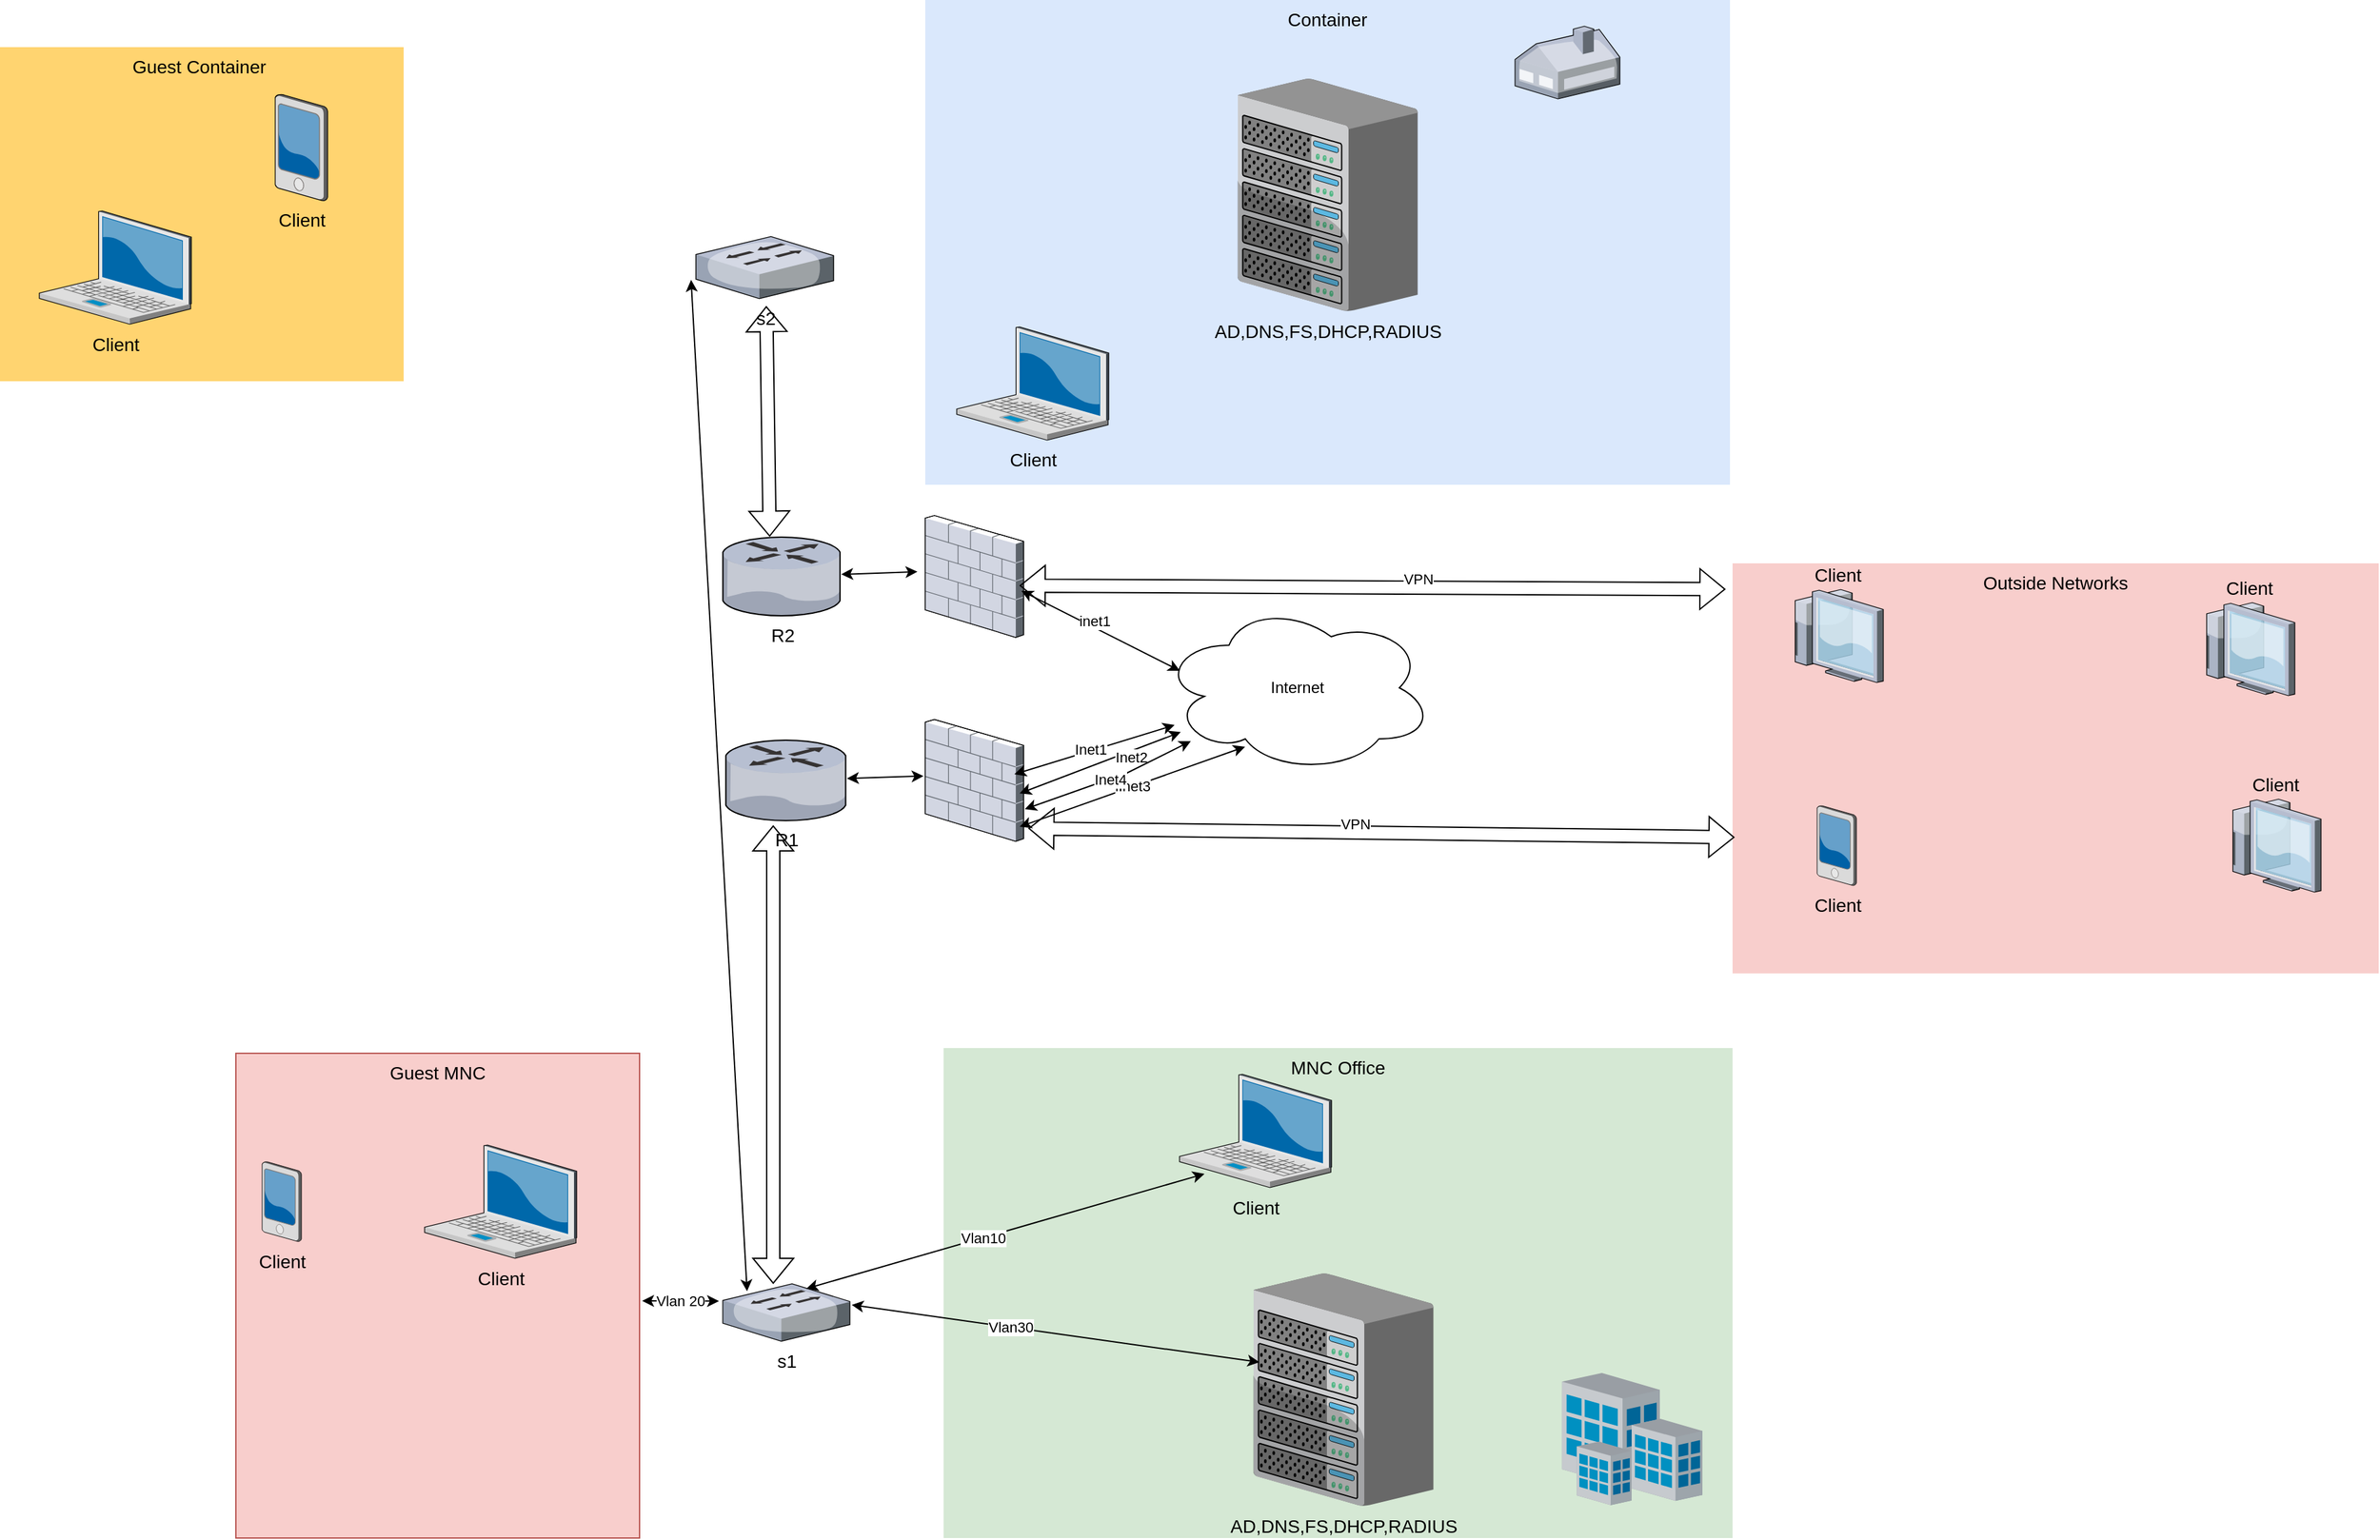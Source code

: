 <mxfile version="20.0.4" type="github">
  <diagram id="_-JrjZ2dv5hbRWvAeERj" name="Страница 1">
    <mxGraphModel dx="2184" dy="808" grid="1" gridSize="10" guides="1" tooltips="1" connect="1" arrows="1" fold="1" page="1" pageScale="1" pageWidth="827" pageHeight="1169" math="0" shadow="0">
      <root>
        <mxCell id="0" />
        <mxCell id="1" parent="0" />
        <mxCell id="vsuYrxshnyL55VWC4-Kn-1" value="R2" style="verticalLabelPosition=bottom;aspect=fixed;html=1;verticalAlign=top;strokeColor=none;shape=mxgraph.citrix.router;fillColor=#66B2FF;gradientColor=#0066CC;fontSize=14;" vertex="1" parent="1">
          <mxGeometry x="381.5" y="430" width="90.41" height="60" as="geometry" />
        </mxCell>
        <mxCell id="vsuYrxshnyL55VWC4-Kn-2" value="MNC Office" style="whiteSpace=wrap;html=1;fillColor=#d5e8d4;fontSize=14;strokeColor=none;verticalAlign=top;" vertex="1" parent="1">
          <mxGeometry x="550" y="820" width="602" height="374" as="geometry" />
        </mxCell>
        <mxCell id="vsuYrxshnyL55VWC4-Kn-3" value="AD,DNS,FS,DHCP,RADIUS" style="verticalLabelPosition=bottom;aspect=fixed;html=1;verticalAlign=top;strokeColor=none;shape=mxgraph.citrix.chassis;fillColor=#66B2FF;gradientColor=#0066CC;fontSize=14;" vertex="1" parent="1">
          <mxGeometry x="786.25" y="992" width="137.5" height="177.5" as="geometry" />
        </mxCell>
        <mxCell id="vsuYrxshnyL55VWC4-Kn-6" value="" style="verticalLabelPosition=bottom;aspect=fixed;html=1;verticalAlign=top;strokeColor=none;shape=mxgraph.citrix.site;fillColor=#66B2FF;gradientColor=#0066CC;fontSize=14;" vertex="1" parent="1">
          <mxGeometry x="1022" y="1068" width="107" height="101" as="geometry" />
        </mxCell>
        <mxCell id="vsuYrxshnyL55VWC4-Kn-7" value="Outside Networks" style="whiteSpace=wrap;html=1;fillColor=#f8cecc;fontSize=14;strokeColor=none;verticalAlign=top;" vertex="1" parent="1">
          <mxGeometry x="1152" y="450" width="493" height="313" as="geometry" />
        </mxCell>
        <mxCell id="vsuYrxshnyL55VWC4-Kn-12" value="Client" style="verticalLabelPosition=top;aspect=fixed;html=1;verticalAlign=bottom;strokeColor=none;shape=mxgraph.citrix.thin_client;fillColor=#66B2FF;gradientColor=#0066CC;fontSize=14;labelPosition=center;align=center;" vertex="1" parent="1">
          <mxGeometry x="1530" y="630" width="71" height="71" as="geometry" />
        </mxCell>
        <mxCell id="vsuYrxshnyL55VWC4-Kn-13" value="Client" style="verticalLabelPosition=top;aspect=fixed;html=1;verticalAlign=bottom;strokeColor=none;shape=mxgraph.citrix.thin_client;fillColor=#66B2FF;gradientColor=#0066CC;fontSize=14;labelPosition=center;align=center;" vertex="1" parent="1">
          <mxGeometry x="1510" y="480" width="71" height="71" as="geometry" />
        </mxCell>
        <mxCell id="vsuYrxshnyL55VWC4-Kn-14" value="Client" style="verticalLabelPosition=top;aspect=fixed;html=1;verticalAlign=bottom;strokeColor=none;shape=mxgraph.citrix.thin_client;fillColor=#66B2FF;gradientColor=#0066CC;fontSize=14;labelPosition=center;align=center;" vertex="1" parent="1">
          <mxGeometry x="1196" y="470" width="71" height="71" as="geometry" />
        </mxCell>
        <mxCell id="vsuYrxshnyL55VWC4-Kn-15" value="Container" style="whiteSpace=wrap;html=1;fillColor=#dae8fc;fontSize=14;strokeColor=none;verticalAlign=top;" vertex="1" parent="1">
          <mxGeometry x="536" y="20" width="614" height="370" as="geometry" />
        </mxCell>
        <mxCell id="vsuYrxshnyL55VWC4-Kn-16" value="Client" style="verticalLabelPosition=bottom;aspect=fixed;html=1;verticalAlign=top;strokeColor=none;shape=mxgraph.citrix.laptop_2;fillColor=#66B2FF;gradientColor=#0066CC;fontSize=14;" vertex="1" parent="1">
          <mxGeometry x="560.0" y="269.5" width="116" height="86.5" as="geometry" />
        </mxCell>
        <mxCell id="vsuYrxshnyL55VWC4-Kn-18" value="" style="verticalLabelPosition=bottom;aspect=fixed;html=1;verticalAlign=top;strokeColor=none;shape=mxgraph.citrix.home_office;fillColor=#66B2FF;gradientColor=#0066CC;fontSize=14;" vertex="1" parent="1">
          <mxGeometry x="986" y="40" width="80" height="55.5" as="geometry" />
        </mxCell>
        <mxCell id="vsuYrxshnyL55VWC4-Kn-20" value="s2" style="verticalLabelPosition=bottom;aspect=fixed;html=1;verticalAlign=top;strokeColor=none;shape=mxgraph.citrix.switch;fillColor=#66B2FF;gradientColor=#0066CC;fontSize=14;" vertex="1" parent="1">
          <mxGeometry x="361" y="200.55" width="105.05" height="47.39" as="geometry" />
        </mxCell>
        <mxCell id="vsuYrxshnyL55VWC4-Kn-21" value="R1" style="verticalLabelPosition=bottom;aspect=fixed;html=1;verticalAlign=top;strokeColor=none;shape=mxgraph.citrix.router;fillColor=#66B2FF;gradientColor=#0066CC;fontSize=14;" vertex="1" parent="1">
          <mxGeometry x="383.75" y="585" width="92.5" height="61.39" as="geometry" />
        </mxCell>
        <mxCell id="vsuYrxshnyL55VWC4-Kn-22" value="Internet" style="ellipse;shape=cloud;whiteSpace=wrap;html=1;align=center;" vertex="1" parent="1">
          <mxGeometry x="715.75" y="480" width="208" height="130" as="geometry" />
        </mxCell>
        <mxCell id="vsuYrxshnyL55VWC4-Kn-23" value="s1" style="verticalLabelPosition=bottom;aspect=fixed;html=1;verticalAlign=top;strokeColor=none;shape=mxgraph.citrix.switch;fillColor=#66B2FF;gradientColor=#0066CC;fontSize=14;" vertex="1" parent="1">
          <mxGeometry x="381.5" y="1000" width="97" height="43.76" as="geometry" />
        </mxCell>
        <mxCell id="vsuYrxshnyL55VWC4-Kn-24" value="AD,DNS,FS,DHCP,RADIUS" style="verticalLabelPosition=bottom;aspect=fixed;html=1;verticalAlign=top;strokeColor=none;shape=mxgraph.citrix.chassis;fillColor=#66B2FF;gradientColor=#0066CC;fontSize=14;" vertex="1" parent="1">
          <mxGeometry x="774.25" y="80" width="137.5" height="177.5" as="geometry" />
        </mxCell>
        <mxCell id="vsuYrxshnyL55VWC4-Kn-26" value="Guest Container&amp;nbsp;" style="whiteSpace=wrap;html=1;fillColor=#FFD470;gradientColor=none;fontSize=14;strokeColor=none;verticalAlign=top;" vertex="1" parent="1">
          <mxGeometry x="-170" y="56" width="308" height="255" as="geometry" />
        </mxCell>
        <mxCell id="vsuYrxshnyL55VWC4-Kn-27" value="Client" style="verticalLabelPosition=bottom;aspect=fixed;html=1;verticalAlign=top;strokeColor=none;shape=mxgraph.citrix.pda;fillColor=#66B2FF;gradientColor=#0066CC;fontSize=14;" vertex="1" parent="1">
          <mxGeometry x="40" y="92" width="40" height="81.33" as="geometry" />
        </mxCell>
        <mxCell id="vsuYrxshnyL55VWC4-Kn-28" value="Client" style="verticalLabelPosition=bottom;aspect=fixed;html=1;verticalAlign=top;strokeColor=none;shape=mxgraph.citrix.laptop_2;fillColor=#66B2FF;gradientColor=#0066CC;fontSize=14;" vertex="1" parent="1">
          <mxGeometry x="-140.0" y="181" width="116" height="86.5" as="geometry" />
        </mxCell>
        <mxCell id="vsuYrxshnyL55VWC4-Kn-29" value="Guest MNC" style="whiteSpace=wrap;html=1;fillColor=#f8cecc;fontSize=14;strokeColor=#b85450;verticalAlign=top;" vertex="1" parent="1">
          <mxGeometry x="10" y="824" width="308" height="370" as="geometry" />
        </mxCell>
        <mxCell id="vsuYrxshnyL55VWC4-Kn-30" value="Client" style="verticalLabelPosition=bottom;aspect=fixed;html=1;verticalAlign=top;strokeColor=none;shape=mxgraph.citrix.pda;fillColor=#66B2FF;gradientColor=#0066CC;fontSize=14;" vertex="1" parent="1">
          <mxGeometry x="30" y="906.75" width="30" height="61" as="geometry" />
        </mxCell>
        <mxCell id="vsuYrxshnyL55VWC4-Kn-31" value="Client" style="verticalLabelPosition=bottom;aspect=fixed;html=1;verticalAlign=top;strokeColor=none;shape=mxgraph.citrix.laptop_2;fillColor=#66B2FF;gradientColor=#0066CC;fontSize=14;" vertex="1" parent="1">
          <mxGeometry x="154.0" y="894" width="116" height="86.5" as="geometry" />
        </mxCell>
        <mxCell id="vsuYrxshnyL55VWC4-Kn-36" value="Client" style="verticalLabelPosition=bottom;aspect=fixed;html=1;verticalAlign=top;strokeColor=none;shape=mxgraph.citrix.pda;fillColor=#66B2FF;gradientColor=#0066CC;fontSize=14;" vertex="1" parent="1">
          <mxGeometry x="1216.5" y="635" width="30" height="61" as="geometry" />
        </mxCell>
        <mxCell id="vsuYrxshnyL55VWC4-Kn-47" value="" style="endArrow=classic;startArrow=classic;html=1;rounded=0;entryX=0.034;entryY=0.382;entryDx=0;entryDy=0;entryPerimeter=0;exitX=1.014;exitY=0.366;exitDx=0;exitDy=0;exitPerimeter=0;" edge="1" parent="1" source="vsuYrxshnyL55VWC4-Kn-23" target="vsuYrxshnyL55VWC4-Kn-3">
          <mxGeometry width="50" height="50" relative="1" as="geometry">
            <mxPoint x="490" y="1014" as="sourcePoint" />
            <mxPoint x="500" y="1100" as="targetPoint" />
          </mxGeometry>
        </mxCell>
        <mxCell id="vsuYrxshnyL55VWC4-Kn-51" value="Vlan30" style="edgeLabel;html=1;align=center;verticalAlign=middle;resizable=0;points=[];" vertex="1" connectable="0" parent="vsuYrxshnyL55VWC4-Kn-47">
          <mxGeometry x="-0.224" relative="1" as="geometry">
            <mxPoint as="offset" />
          </mxGeometry>
        </mxCell>
        <mxCell id="vsuYrxshnyL55VWC4-Kn-48" value="" style="endArrow=classic;startArrow=classic;html=1;rounded=0;exitX=0.657;exitY=0.083;exitDx=0;exitDy=0;exitPerimeter=0;entryX=0.164;entryY=0.879;entryDx=0;entryDy=0;entryPerimeter=0;" edge="1" parent="1" source="vsuYrxshnyL55VWC4-Kn-23" target="vsuYrxshnyL55VWC4-Kn-49">
          <mxGeometry width="50" height="50" relative="1" as="geometry">
            <mxPoint x="430" y="950" as="sourcePoint" />
            <mxPoint x="470" y="920" as="targetPoint" />
          </mxGeometry>
        </mxCell>
        <mxCell id="vsuYrxshnyL55VWC4-Kn-52" value="Vlan10" style="edgeLabel;html=1;align=center;verticalAlign=middle;resizable=0;points=[];" vertex="1" connectable="0" parent="vsuYrxshnyL55VWC4-Kn-48">
          <mxGeometry x="-0.115" relative="1" as="geometry">
            <mxPoint as="offset" />
          </mxGeometry>
        </mxCell>
        <mxCell id="vsuYrxshnyL55VWC4-Kn-49" value="Client" style="verticalLabelPosition=bottom;aspect=fixed;html=1;verticalAlign=top;strokeColor=none;shape=mxgraph.citrix.laptop_2;fillColor=#66B2FF;gradientColor=#0066CC;fontSize=14;" vertex="1" parent="1">
          <mxGeometry x="730.0" y="840" width="116" height="86.5" as="geometry" />
        </mxCell>
        <mxCell id="vsuYrxshnyL55VWC4-Kn-50" value="Vlan 20" style="endArrow=classic;startArrow=classic;html=1;rounded=0;entryX=-0.03;entryY=0.3;entryDx=0;entryDy=0;entryPerimeter=0;" edge="1" parent="1" target="vsuYrxshnyL55VWC4-Kn-23">
          <mxGeometry width="50" height="50" relative="1" as="geometry">
            <mxPoint x="320" y="1013" as="sourcePoint" />
            <mxPoint x="450" y="890" as="targetPoint" />
          </mxGeometry>
        </mxCell>
        <mxCell id="vsuYrxshnyL55VWC4-Kn-54" value="" style="shape=flexArrow;endArrow=classic;startArrow=classic;html=1;rounded=0;exitX=0.397;exitY=0;exitDx=0;exitDy=0;exitPerimeter=0;" edge="1" parent="1" source="vsuYrxshnyL55VWC4-Kn-23">
          <mxGeometry width="100" height="100" relative="1" as="geometry">
            <mxPoint x="350" y="960" as="sourcePoint" />
            <mxPoint x="420" y="650" as="targetPoint" />
          </mxGeometry>
        </mxCell>
        <mxCell id="vsuYrxshnyL55VWC4-Kn-55" value="" style="verticalLabelPosition=bottom;aspect=fixed;html=1;verticalAlign=top;strokeColor=none;shape=mxgraph.citrix.firewall;fillColor=#66B2FF;gradientColor=#0066CC;fontSize=14;" vertex="1" parent="1">
          <mxGeometry x="536" y="413.5" width="75" height="93" as="geometry" />
        </mxCell>
        <mxCell id="vsuYrxshnyL55VWC4-Kn-56" value="" style="verticalLabelPosition=bottom;aspect=fixed;html=1;verticalAlign=top;strokeColor=none;shape=mxgraph.citrix.firewall;fillColor=#66B2FF;gradientColor=#0066CC;fontSize=14;" vertex="1" parent="1">
          <mxGeometry x="536" y="569.2" width="75" height="93" as="geometry" />
        </mxCell>
        <mxCell id="vsuYrxshnyL55VWC4-Kn-58" value="" style="endArrow=classic;startArrow=classic;html=1;rounded=0;entryX=-0.018;entryY=0.464;entryDx=0;entryDy=0;entryPerimeter=0;" edge="1" parent="1" source="vsuYrxshnyL55VWC4-Kn-21" target="vsuYrxshnyL55VWC4-Kn-56">
          <mxGeometry width="50" height="50" relative="1" as="geometry">
            <mxPoint x="380" y="730" as="sourcePoint" />
            <mxPoint x="430" y="680" as="targetPoint" />
          </mxGeometry>
        </mxCell>
        <mxCell id="vsuYrxshnyL55VWC4-Kn-59" value="" style="shape=flexArrow;endArrow=classic;startArrow=classic;html=1;rounded=0;entryX=0.511;entryY=1.121;entryDx=0;entryDy=0;entryPerimeter=0;exitX=0.396;exitY=-0.006;exitDx=0;exitDy=0;exitPerimeter=0;" edge="1" parent="1" source="vsuYrxshnyL55VWC4-Kn-1" target="vsuYrxshnyL55VWC4-Kn-20">
          <mxGeometry width="100" height="100" relative="1" as="geometry">
            <mxPoint x="700" y="800" as="sourcePoint" />
            <mxPoint x="800" y="700" as="targetPoint" />
          </mxGeometry>
        </mxCell>
        <mxCell id="vsuYrxshnyL55VWC4-Kn-60" value="" style="endArrow=classic;startArrow=classic;html=1;rounded=0;entryX=-0.08;entryY=0.461;entryDx=0;entryDy=0;entryPerimeter=0;" edge="1" parent="1" source="vsuYrxshnyL55VWC4-Kn-1" target="vsuYrxshnyL55VWC4-Kn-55">
          <mxGeometry width="50" height="50" relative="1" as="geometry">
            <mxPoint x="486.25" y="624.268" as="sourcePoint" />
            <mxPoint x="538.65" y="622.652" as="targetPoint" />
          </mxGeometry>
        </mxCell>
        <mxCell id="vsuYrxshnyL55VWC4-Kn-63" value="" style="endArrow=classic;startArrow=classic;html=1;rounded=0;entryX=-0.035;entryY=0.699;entryDx=0;entryDy=0;entryPerimeter=0;exitX=0.191;exitY=0.129;exitDx=0;exitDy=0;exitPerimeter=0;" edge="1" parent="1" source="vsuYrxshnyL55VWC4-Kn-23" target="vsuYrxshnyL55VWC4-Kn-20">
          <mxGeometry width="50" height="50" relative="1" as="geometry">
            <mxPoint x="370" y="1000" as="sourcePoint" />
            <mxPoint x="230" y="490" as="targetPoint" />
          </mxGeometry>
        </mxCell>
        <mxCell id="vsuYrxshnyL55VWC4-Kn-64" value="" style="endArrow=classic;startArrow=classic;html=1;rounded=0;exitX=0.96;exitY=0.607;exitDx=0;exitDy=0;exitPerimeter=0;" edge="1" parent="1" source="vsuYrxshnyL55VWC4-Kn-56" target="vsuYrxshnyL55VWC4-Kn-22">
          <mxGeometry width="50" height="50" relative="1" as="geometry">
            <mxPoint x="730" y="650" as="sourcePoint" />
            <mxPoint x="780" y="600" as="targetPoint" />
          </mxGeometry>
        </mxCell>
        <mxCell id="vsuYrxshnyL55VWC4-Kn-72" value="Inet2" style="edgeLabel;html=1;align=center;verticalAlign=middle;resizable=0;points=[];" vertex="1" connectable="0" parent="vsuYrxshnyL55VWC4-Kn-64">
          <mxGeometry x="0.354" y="-4" relative="1" as="geometry">
            <mxPoint as="offset" />
          </mxGeometry>
        </mxCell>
        <mxCell id="vsuYrxshnyL55VWC4-Kn-65" value="" style="endArrow=classic;startArrow=classic;html=1;rounded=0;entryX=0.07;entryY=0.4;entryDx=0;entryDy=0;entryPerimeter=0;exitX=0.978;exitY=0.618;exitDx=0;exitDy=0;exitPerimeter=0;" edge="1" parent="1" source="vsuYrxshnyL55VWC4-Kn-55" target="vsuYrxshnyL55VWC4-Kn-22">
          <mxGeometry width="50" height="50" relative="1" as="geometry">
            <mxPoint x="640" y="530" as="sourcePoint" />
            <mxPoint x="690" y="480" as="targetPoint" />
          </mxGeometry>
        </mxCell>
        <mxCell id="vsuYrxshnyL55VWC4-Kn-73" value="inet1" style="edgeLabel;html=1;align=center;verticalAlign=middle;resizable=0;points=[];" vertex="1" connectable="0" parent="vsuYrxshnyL55VWC4-Kn-65">
          <mxGeometry x="-0.111" y="5" relative="1" as="geometry">
            <mxPoint as="offset" />
          </mxGeometry>
        </mxCell>
        <mxCell id="vsuYrxshnyL55VWC4-Kn-66" value="" style="shape=flexArrow;endArrow=classic;startArrow=classic;html=1;rounded=0;entryX=0.003;entryY=0.668;entryDx=0;entryDy=0;entryPerimeter=0;exitX=1.049;exitY=0.894;exitDx=0;exitDy=0;exitPerimeter=0;" edge="1" parent="1" source="vsuYrxshnyL55VWC4-Kn-56" target="vsuYrxshnyL55VWC4-Kn-7">
          <mxGeometry width="100" height="100" relative="1" as="geometry">
            <mxPoint x="710" y="740" as="sourcePoint" />
            <mxPoint x="810" y="640" as="targetPoint" />
          </mxGeometry>
        </mxCell>
        <mxCell id="vsuYrxshnyL55VWC4-Kn-69" value="VPN" style="edgeLabel;html=1;align=center;verticalAlign=middle;resizable=0;points=[];" vertex="1" connectable="0" parent="vsuYrxshnyL55VWC4-Kn-66">
          <mxGeometry x="-0.075" y="7" relative="1" as="geometry">
            <mxPoint as="offset" />
          </mxGeometry>
        </mxCell>
        <mxCell id="vsuYrxshnyL55VWC4-Kn-67" value="" style="shape=flexArrow;endArrow=classic;startArrow=classic;html=1;rounded=0;entryX=-0.011;entryY=0.063;entryDx=0;entryDy=0;entryPerimeter=0;exitX=0.96;exitY=0.575;exitDx=0;exitDy=0;exitPerimeter=0;" edge="1" parent="1" source="vsuYrxshnyL55VWC4-Kn-55" target="vsuYrxshnyL55VWC4-Kn-7">
          <mxGeometry width="100" height="100" relative="1" as="geometry">
            <mxPoint x="830" y="490" as="sourcePoint" />
            <mxPoint x="930" y="390" as="targetPoint" />
          </mxGeometry>
        </mxCell>
        <mxCell id="vsuYrxshnyL55VWC4-Kn-68" value="VPN" style="edgeLabel;html=1;align=center;verticalAlign=middle;resizable=0;points=[];" vertex="1" connectable="0" parent="vsuYrxshnyL55VWC4-Kn-67">
          <mxGeometry x="0.129" y="7" relative="1" as="geometry">
            <mxPoint as="offset" />
          </mxGeometry>
        </mxCell>
        <mxCell id="vsuYrxshnyL55VWC4-Kn-70" value="" style="endArrow=classic;startArrow=classic;html=1;rounded=0;exitX=0.907;exitY=0.449;exitDx=0;exitDy=0;exitPerimeter=0;" edge="1" parent="1" source="vsuYrxshnyL55VWC4-Kn-56" target="vsuYrxshnyL55VWC4-Kn-22">
          <mxGeometry width="50" height="50" relative="1" as="geometry">
            <mxPoint x="730" y="760" as="sourcePoint" />
            <mxPoint x="780" y="710" as="targetPoint" />
          </mxGeometry>
        </mxCell>
        <mxCell id="vsuYrxshnyL55VWC4-Kn-71" value="Inet1" style="edgeLabel;html=1;align=center;verticalAlign=middle;resizable=0;points=[];" vertex="1" connectable="0" parent="vsuYrxshnyL55VWC4-Kn-70">
          <mxGeometry x="-0.057" y="1" relative="1" as="geometry">
            <mxPoint as="offset" />
          </mxGeometry>
        </mxCell>
        <mxCell id="vsuYrxshnyL55VWC4-Kn-74" value="iInet3" style="endArrow=classic;startArrow=classic;html=1;rounded=0;entryX=0.309;entryY=0.846;entryDx=0;entryDy=0;entryPerimeter=0;exitX=0.96;exitY=0.88;exitDx=0;exitDy=0;exitPerimeter=0;" edge="1" parent="1" source="vsuYrxshnyL55VWC4-Kn-56" target="vsuYrxshnyL55VWC4-Kn-22">
          <mxGeometry width="50" height="50" relative="1" as="geometry">
            <mxPoint x="730" y="760" as="sourcePoint" />
            <mxPoint x="780" y="710" as="targetPoint" />
          </mxGeometry>
        </mxCell>
        <mxCell id="vsuYrxshnyL55VWC4-Kn-75" value="Inet4" style="endArrow=classic;startArrow=classic;html=1;rounded=0;exitX=1.013;exitY=0.736;exitDx=0;exitDy=0;exitPerimeter=0;" edge="1" parent="1" source="vsuYrxshnyL55VWC4-Kn-56" target="vsuYrxshnyL55VWC4-Kn-22">
          <mxGeometry width="50" height="50" relative="1" as="geometry">
            <mxPoint x="750" y="680" as="sourcePoint" />
            <mxPoint x="800" y="630" as="targetPoint" />
            <Array as="points">
              <mxPoint x="690" y="610" />
            </Array>
          </mxGeometry>
        </mxCell>
      </root>
    </mxGraphModel>
  </diagram>
</mxfile>
